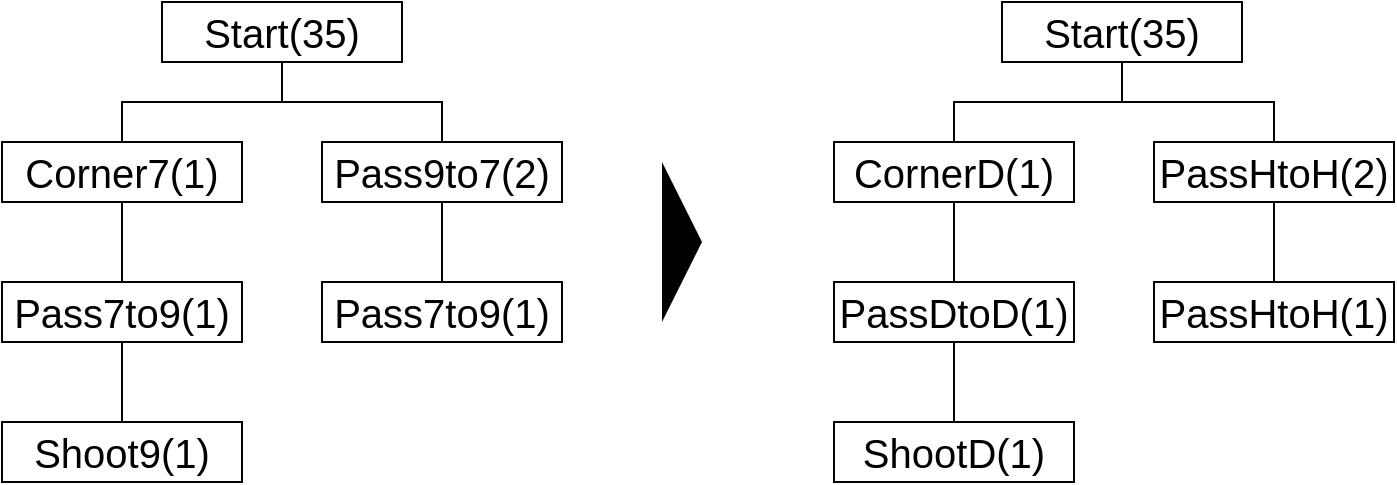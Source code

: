 <mxfile version="20.8.13" type="github">
  <diagram name="ページ1" id="SqCJXpXqDI-FRS1ZzRg1">
    <mxGraphModel dx="989" dy="504" grid="1" gridSize="10" guides="1" tooltips="1" connect="1" arrows="1" fold="1" page="1" pageScale="1" pageWidth="827" pageHeight="1169" math="0" shadow="0">
      <root>
        <mxCell id="0" />
        <mxCell id="1" parent="0" />
        <mxCell id="bur94nr5BYf2he4qger0-1" value="&lt;font style=&quot;font-size: 20px;&quot;&gt;Start(35)&lt;/font&gt;" style="rounded=0;whiteSpace=wrap;html=1;" vertex="1" parent="1">
          <mxGeometry x="110" y="160" width="120" height="30" as="geometry" />
        </mxCell>
        <mxCell id="bur94nr5BYf2he4qger0-5" style="edgeStyle=orthogonalEdgeStyle;rounded=0;orthogonalLoop=1;jettySize=auto;html=1;exitX=0.5;exitY=0;exitDx=0;exitDy=0;entryX=0.5;entryY=1;entryDx=0;entryDy=0;fontSize=20;endArrow=none;endFill=0;" edge="1" parent="1" source="bur94nr5BYf2he4qger0-2" target="bur94nr5BYf2he4qger0-1">
          <mxGeometry relative="1" as="geometry">
            <Array as="points">
              <mxPoint x="90" y="210" />
              <mxPoint x="170" y="210" />
            </Array>
          </mxGeometry>
        </mxCell>
        <mxCell id="bur94nr5BYf2he4qger0-2" value="&lt;span style=&quot;font-size: 20px;&quot;&gt;Corner7(1)&lt;/span&gt;" style="rounded=0;whiteSpace=wrap;html=1;" vertex="1" parent="1">
          <mxGeometry x="30" y="230" width="120" height="30" as="geometry" />
        </mxCell>
        <mxCell id="bur94nr5BYf2he4qger0-3" value="&lt;font style=&quot;font-size: 20px;&quot;&gt;Pass7to9(1)&lt;/font&gt;" style="rounded=0;whiteSpace=wrap;html=1;" vertex="1" parent="1">
          <mxGeometry x="30" y="300" width="120" height="30" as="geometry" />
        </mxCell>
        <mxCell id="bur94nr5BYf2he4qger0-6" style="edgeStyle=orthogonalEdgeStyle;rounded=0;orthogonalLoop=1;jettySize=auto;html=1;exitX=0.5;exitY=1;exitDx=0;exitDy=0;entryX=0.5;entryY=0;entryDx=0;entryDy=0;fontSize=20;endArrow=none;endFill=0;" edge="1" parent="1" source="bur94nr5BYf2he4qger0-2" target="bur94nr5BYf2he4qger0-3">
          <mxGeometry relative="1" as="geometry">
            <mxPoint x="90" y="240" as="sourcePoint" />
            <mxPoint x="170" y="200" as="targetPoint" />
            <Array as="points">
              <mxPoint x="90" y="260" />
              <mxPoint x="90" y="300" />
            </Array>
          </mxGeometry>
        </mxCell>
        <mxCell id="bur94nr5BYf2he4qger0-8" value="&lt;font style=&quot;font-size: 20px;&quot;&gt;Shoot9(1)&lt;/font&gt;" style="rounded=0;whiteSpace=wrap;html=1;" vertex="1" parent="1">
          <mxGeometry x="30" y="370" width="120" height="30" as="geometry" />
        </mxCell>
        <mxCell id="bur94nr5BYf2he4qger0-9" style="edgeStyle=orthogonalEdgeStyle;rounded=0;orthogonalLoop=1;jettySize=auto;html=1;exitX=0.5;exitY=1;exitDx=0;exitDy=0;fontSize=20;endArrow=none;endFill=0;entryX=0.5;entryY=0;entryDx=0;entryDy=0;" edge="1" parent="1" source="bur94nr5BYf2he4qger0-3" target="bur94nr5BYf2he4qger0-8">
          <mxGeometry relative="1" as="geometry">
            <mxPoint x="79.5" y="330" as="sourcePoint" />
            <mxPoint x="80" y="360" as="targetPoint" />
            <Array as="points">
              <mxPoint x="90" y="340" />
              <mxPoint x="90" y="340" />
            </Array>
          </mxGeometry>
        </mxCell>
        <mxCell id="bur94nr5BYf2he4qger0-11" style="edgeStyle=orthogonalEdgeStyle;rounded=0;orthogonalLoop=1;jettySize=auto;html=1;exitX=0.5;exitY=0;exitDx=0;exitDy=0;entryX=0.5;entryY=1;entryDx=0;entryDy=0;fontSize=20;endArrow=none;endFill=0;" edge="1" parent="1" source="bur94nr5BYf2he4qger0-12" target="bur94nr5BYf2he4qger0-1">
          <mxGeometry relative="1" as="geometry">
            <mxPoint x="320" y="190" as="targetPoint" />
            <Array as="points">
              <mxPoint x="250" y="210" />
              <mxPoint x="170" y="210" />
            </Array>
          </mxGeometry>
        </mxCell>
        <mxCell id="bur94nr5BYf2he4qger0-12" value="&lt;font style=&quot;font-size: 20px;&quot;&gt;Pass9to7(2)&lt;/font&gt;" style="rounded=0;whiteSpace=wrap;html=1;" vertex="1" parent="1">
          <mxGeometry x="190" y="230" width="120" height="30" as="geometry" />
        </mxCell>
        <mxCell id="bur94nr5BYf2he4qger0-13" value="&lt;font style=&quot;font-size: 20px;&quot;&gt;Pass7to9(1)&lt;/font&gt;" style="rounded=0;whiteSpace=wrap;html=1;" vertex="1" parent="1">
          <mxGeometry x="190" y="300" width="120" height="30" as="geometry" />
        </mxCell>
        <mxCell id="bur94nr5BYf2he4qger0-14" style="edgeStyle=orthogonalEdgeStyle;rounded=0;orthogonalLoop=1;jettySize=auto;html=1;exitX=0.5;exitY=1;exitDx=0;exitDy=0;entryX=0.5;entryY=0;entryDx=0;entryDy=0;fontSize=20;endArrow=none;endFill=0;" edge="1" parent="1" source="bur94nr5BYf2he4qger0-12" target="bur94nr5BYf2he4qger0-13">
          <mxGeometry relative="1" as="geometry">
            <mxPoint x="250" y="240" as="sourcePoint" />
            <mxPoint x="330" y="200" as="targetPoint" />
            <Array as="points">
              <mxPoint x="250" y="260" />
              <mxPoint x="250" y="300" />
            </Array>
          </mxGeometry>
        </mxCell>
        <mxCell id="bur94nr5BYf2he4qger0-15" value="&lt;font style=&quot;font-size: 20px;&quot;&gt;Start(35)&lt;/font&gt;" style="rounded=0;whiteSpace=wrap;html=1;" vertex="1" parent="1">
          <mxGeometry x="530" y="160" width="120" height="30" as="geometry" />
        </mxCell>
        <mxCell id="bur94nr5BYf2he4qger0-16" style="edgeStyle=orthogonalEdgeStyle;rounded=0;orthogonalLoop=1;jettySize=auto;html=1;exitX=0.5;exitY=0;exitDx=0;exitDy=0;entryX=0.5;entryY=1;entryDx=0;entryDy=0;fontSize=20;endArrow=none;endFill=0;" edge="1" parent="1" source="bur94nr5BYf2he4qger0-17" target="bur94nr5BYf2he4qger0-15">
          <mxGeometry relative="1" as="geometry">
            <Array as="points">
              <mxPoint x="506" y="210" />
              <mxPoint x="590" y="210" />
            </Array>
          </mxGeometry>
        </mxCell>
        <mxCell id="bur94nr5BYf2he4qger0-17" value="&lt;span style=&quot;font-size: 20px;&quot;&gt;CornerD(1)&lt;/span&gt;" style="rounded=0;whiteSpace=wrap;html=1;" vertex="1" parent="1">
          <mxGeometry x="446" y="230" width="120" height="30" as="geometry" />
        </mxCell>
        <mxCell id="bur94nr5BYf2he4qger0-18" value="&lt;font style=&quot;font-size: 20px;&quot;&gt;PassDtoD(1)&lt;/font&gt;" style="rounded=0;whiteSpace=wrap;html=1;" vertex="1" parent="1">
          <mxGeometry x="446" y="300" width="120" height="30" as="geometry" />
        </mxCell>
        <mxCell id="bur94nr5BYf2he4qger0-19" style="edgeStyle=orthogonalEdgeStyle;rounded=0;orthogonalLoop=1;jettySize=auto;html=1;exitX=0.5;exitY=1;exitDx=0;exitDy=0;entryX=0.5;entryY=0;entryDx=0;entryDy=0;fontSize=20;endArrow=none;endFill=0;" edge="1" parent="1" source="bur94nr5BYf2he4qger0-17" target="bur94nr5BYf2he4qger0-18">
          <mxGeometry relative="1" as="geometry">
            <mxPoint x="510" y="240" as="sourcePoint" />
            <mxPoint x="590" y="200" as="targetPoint" />
            <Array as="points">
              <mxPoint x="506" y="260" />
              <mxPoint x="506" y="300" />
            </Array>
          </mxGeometry>
        </mxCell>
        <mxCell id="bur94nr5BYf2he4qger0-20" value="&lt;font style=&quot;font-size: 20px;&quot;&gt;ShootD(1)&lt;/font&gt;" style="rounded=0;whiteSpace=wrap;html=1;" vertex="1" parent="1">
          <mxGeometry x="446" y="370" width="120" height="30" as="geometry" />
        </mxCell>
        <mxCell id="bur94nr5BYf2he4qger0-21" style="edgeStyle=orthogonalEdgeStyle;rounded=0;orthogonalLoop=1;jettySize=auto;html=1;exitX=0.5;exitY=1;exitDx=0;exitDy=0;fontSize=20;endArrow=none;endFill=0;entryX=0.5;entryY=0;entryDx=0;entryDy=0;" edge="1" parent="1" source="bur94nr5BYf2he4qger0-18" target="bur94nr5BYf2he4qger0-20">
          <mxGeometry relative="1" as="geometry">
            <mxPoint x="499.5" y="330" as="sourcePoint" />
            <mxPoint x="500" y="360" as="targetPoint" />
            <Array as="points" />
          </mxGeometry>
        </mxCell>
        <mxCell id="bur94nr5BYf2he4qger0-22" style="edgeStyle=orthogonalEdgeStyle;rounded=0;orthogonalLoop=1;jettySize=auto;html=1;exitX=0.5;exitY=0;exitDx=0;exitDy=0;entryX=0.5;entryY=1;entryDx=0;entryDy=0;fontSize=20;endArrow=none;endFill=0;" edge="1" parent="1" source="bur94nr5BYf2he4qger0-23" target="bur94nr5BYf2he4qger0-15">
          <mxGeometry relative="1" as="geometry">
            <mxPoint x="740" y="190" as="targetPoint" />
            <Array as="points">
              <mxPoint x="666" y="210" />
              <mxPoint x="590" y="210" />
            </Array>
          </mxGeometry>
        </mxCell>
        <mxCell id="bur94nr5BYf2he4qger0-23" value="&lt;font style=&quot;font-size: 20px;&quot;&gt;PassHtoH(2)&lt;/font&gt;" style="rounded=0;whiteSpace=wrap;html=1;" vertex="1" parent="1">
          <mxGeometry x="606" y="230" width="120" height="30" as="geometry" />
        </mxCell>
        <mxCell id="bur94nr5BYf2he4qger0-24" value="&lt;font style=&quot;font-size: 20px;&quot;&gt;PassHtoH(1)&lt;/font&gt;" style="rounded=0;whiteSpace=wrap;html=1;" vertex="1" parent="1">
          <mxGeometry x="606" y="300" width="120" height="30" as="geometry" />
        </mxCell>
        <mxCell id="bur94nr5BYf2he4qger0-25" style="edgeStyle=orthogonalEdgeStyle;rounded=0;orthogonalLoop=1;jettySize=auto;html=1;exitX=0.5;exitY=1;exitDx=0;exitDy=0;entryX=0.5;entryY=0;entryDx=0;entryDy=0;fontSize=20;endArrow=none;endFill=0;" edge="1" parent="1" source="bur94nr5BYf2he4qger0-23" target="bur94nr5BYf2he4qger0-24">
          <mxGeometry relative="1" as="geometry">
            <mxPoint x="670" y="240" as="sourcePoint" />
            <mxPoint x="750" y="200" as="targetPoint" />
            <Array as="points">
              <mxPoint x="666" y="270" />
              <mxPoint x="666" y="270" />
            </Array>
          </mxGeometry>
        </mxCell>
        <mxCell id="bur94nr5BYf2he4qger0-26" value="" style="triangle;whiteSpace=wrap;html=1;fontSize=20;strokeColor=none;fillColor=#000000;" vertex="1" parent="1">
          <mxGeometry x="360" y="240" width="20" height="80" as="geometry" />
        </mxCell>
      </root>
    </mxGraphModel>
  </diagram>
</mxfile>
